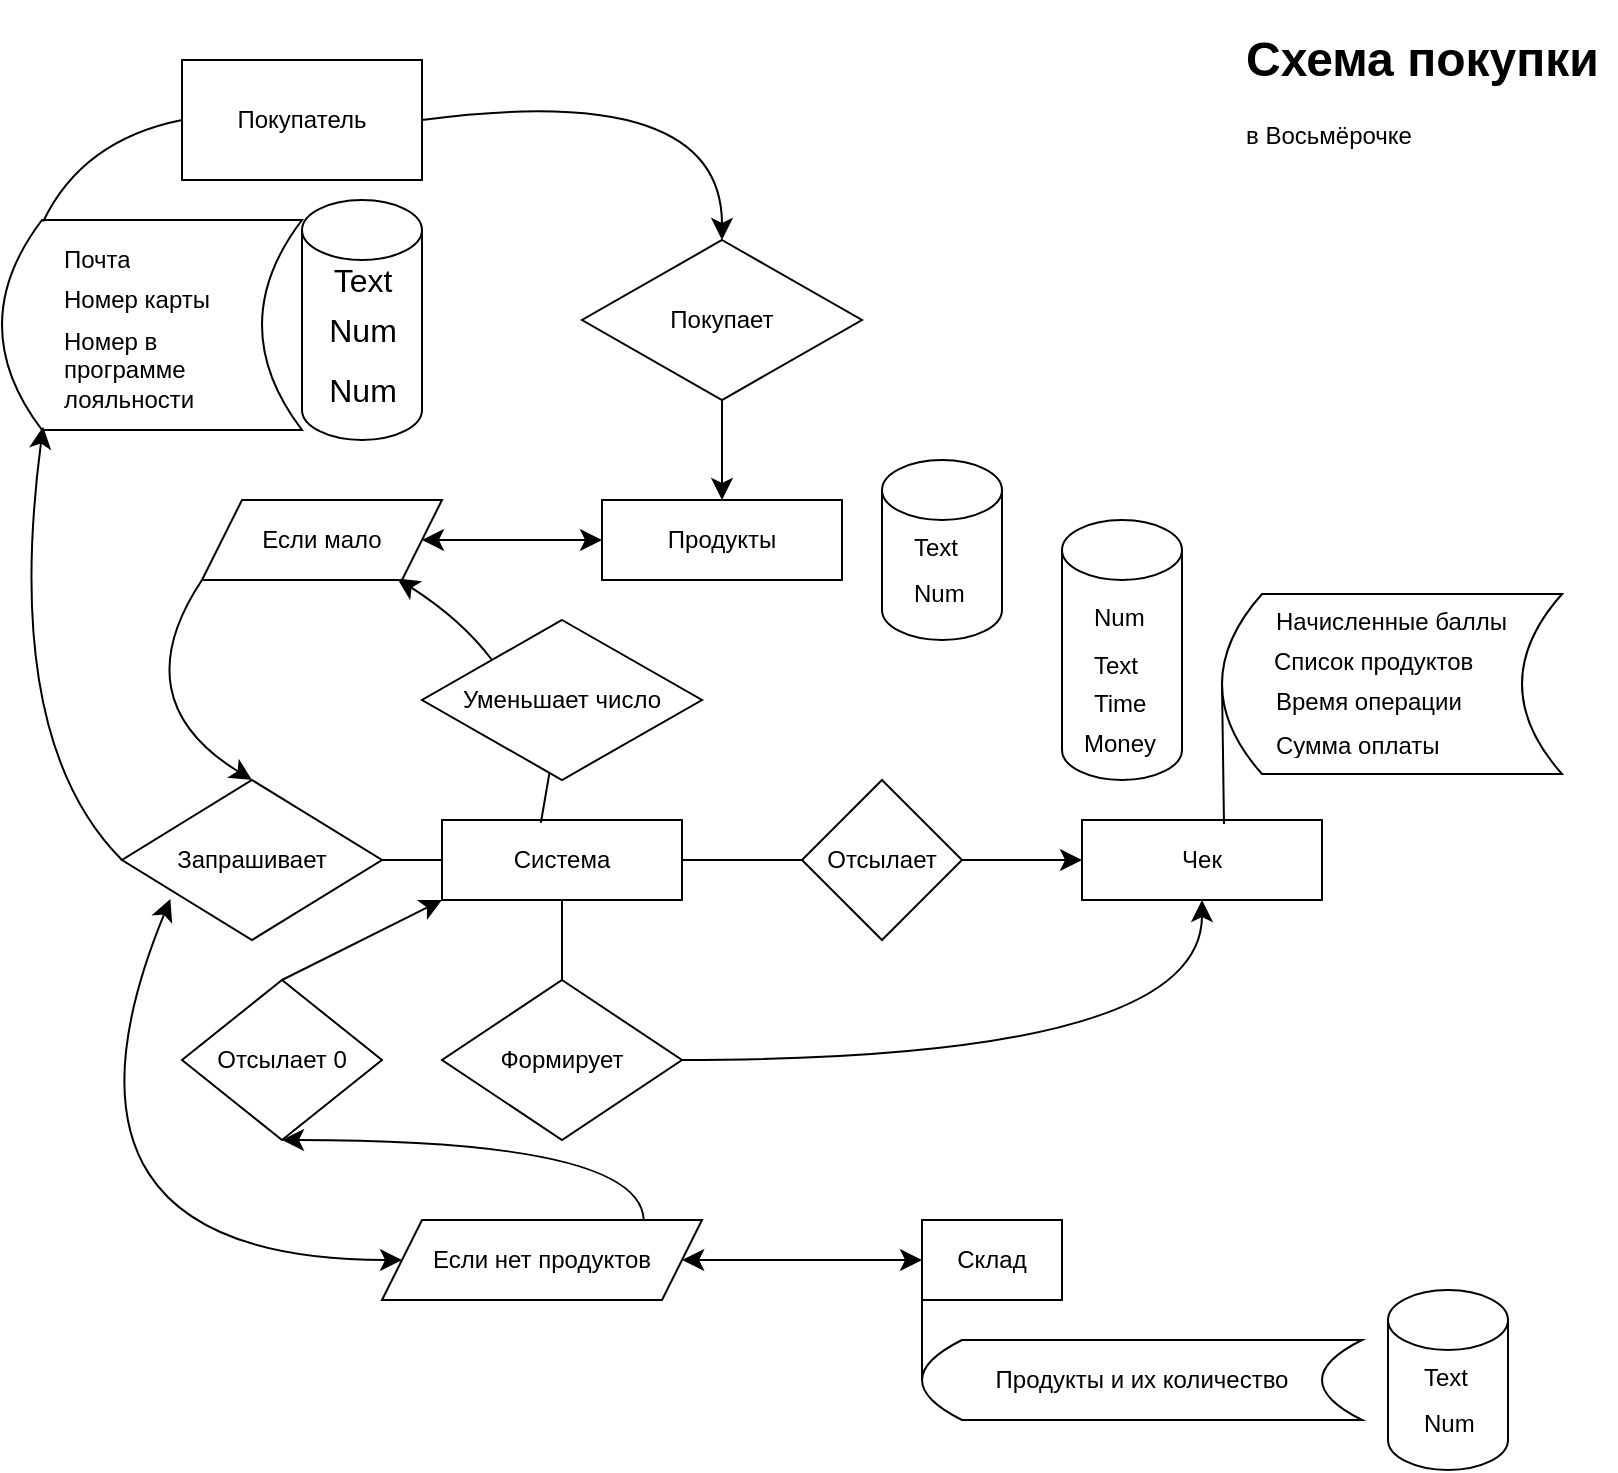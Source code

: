 <mxfile version="24.0.0" type="github">
  <diagram id="C5RBs43oDa-KdzZeNtuy" name="Page-1">
    <mxGraphModel dx="827" dy="849" grid="1" gridSize="10" guides="1" tooltips="1" connect="1" arrows="1" fold="1" page="1" pageScale="1" pageWidth="827" pageHeight="1169" math="0" shadow="0">
      <root>
        <mxCell id="WIyWlLk6GJQsqaUBKTNV-0" />
        <mxCell id="WIyWlLk6GJQsqaUBKTNV-1" parent="WIyWlLk6GJQsqaUBKTNV-0" />
        <mxCell id="I_9hdYCKWF7VWZXxGhOi-0" value="Продукты" style="rounded=0;whiteSpace=wrap;html=1;" vertex="1" parent="WIyWlLk6GJQsqaUBKTNV-1">
          <mxGeometry x="320" y="280" width="120" height="40" as="geometry" />
        </mxCell>
        <mxCell id="I_9hdYCKWF7VWZXxGhOi-1" value="Покупает" style="rhombus;whiteSpace=wrap;html=1;" vertex="1" parent="WIyWlLk6GJQsqaUBKTNV-1">
          <mxGeometry x="310" y="150" width="140" height="80" as="geometry" />
        </mxCell>
        <mxCell id="I_9hdYCKWF7VWZXxGhOi-2" value="" style="endArrow=classic;html=1;rounded=0;fontSize=12;startSize=8;endSize=8;curved=1;" edge="1" parent="WIyWlLk6GJQsqaUBKTNV-1" source="I_9hdYCKWF7VWZXxGhOi-1" target="I_9hdYCKWF7VWZXxGhOi-0">
          <mxGeometry width="50" height="50" relative="1" as="geometry">
            <mxPoint x="410" y="460" as="sourcePoint" />
            <mxPoint x="460" y="410" as="targetPoint" />
          </mxGeometry>
        </mxCell>
        <mxCell id="I_9hdYCKWF7VWZXxGhOi-4" value="Покупатель" style="rounded=0;whiteSpace=wrap;html=1;" vertex="1" parent="WIyWlLk6GJQsqaUBKTNV-1">
          <mxGeometry x="110" y="60" width="120" height="60" as="geometry" />
        </mxCell>
        <mxCell id="I_9hdYCKWF7VWZXxGhOi-6" value="" style="endArrow=classic;html=1;rounded=0;fontSize=12;startSize=8;endSize=8;curved=1;exitX=1;exitY=0.5;exitDx=0;exitDy=0;" edge="1" parent="WIyWlLk6GJQsqaUBKTNV-1" source="I_9hdYCKWF7VWZXxGhOi-4" target="I_9hdYCKWF7VWZXxGhOi-1">
          <mxGeometry width="50" height="50" relative="1" as="geometry">
            <mxPoint x="310" y="35" as="sourcePoint" />
            <mxPoint x="410" y="35" as="targetPoint" />
            <Array as="points">
              <mxPoint x="380" y="70" />
            </Array>
          </mxGeometry>
        </mxCell>
        <mxCell id="I_9hdYCKWF7VWZXxGhOi-7" value="Система" style="rounded=0;whiteSpace=wrap;html=1;" vertex="1" parent="WIyWlLk6GJQsqaUBKTNV-1">
          <mxGeometry x="240" y="440" width="120" height="40" as="geometry" />
        </mxCell>
        <mxCell id="I_9hdYCKWF7VWZXxGhOi-8" value="Отсылает" style="rhombus;whiteSpace=wrap;html=1;" vertex="1" parent="WIyWlLk6GJQsqaUBKTNV-1">
          <mxGeometry x="420" y="420" width="80" height="80" as="geometry" />
        </mxCell>
        <mxCell id="I_9hdYCKWF7VWZXxGhOi-10" value="" style="endArrow=none;html=1;rounded=0;fontSize=12;startSize=8;endSize=8;curved=1;entryX=0;entryY=0.5;entryDx=0;entryDy=0;" edge="1" parent="WIyWlLk6GJQsqaUBKTNV-1" source="I_9hdYCKWF7VWZXxGhOi-7" target="I_9hdYCKWF7VWZXxGhOi-8">
          <mxGeometry width="50" height="50" relative="1" as="geometry">
            <mxPoint x="370" y="510" as="sourcePoint" />
            <mxPoint x="420" y="460" as="targetPoint" />
          </mxGeometry>
        </mxCell>
        <mxCell id="I_9hdYCKWF7VWZXxGhOi-11" value="Чек" style="rounded=0;whiteSpace=wrap;html=1;" vertex="1" parent="WIyWlLk6GJQsqaUBKTNV-1">
          <mxGeometry x="560" y="440" width="120" height="40" as="geometry" />
        </mxCell>
        <mxCell id="I_9hdYCKWF7VWZXxGhOi-13" value="Формирует" style="rhombus;whiteSpace=wrap;html=1;" vertex="1" parent="WIyWlLk6GJQsqaUBKTNV-1">
          <mxGeometry x="240" y="520" width="120" height="80" as="geometry" />
        </mxCell>
        <mxCell id="I_9hdYCKWF7VWZXxGhOi-14" value="" style="endArrow=none;html=1;rounded=0;fontSize=12;startSize=8;endSize=8;curved=1;exitX=0.5;exitY=0;exitDx=0;exitDy=0;" edge="1" parent="WIyWlLk6GJQsqaUBKTNV-1" source="I_9hdYCKWF7VWZXxGhOi-13" target="I_9hdYCKWF7VWZXxGhOi-7">
          <mxGeometry width="50" height="50" relative="1" as="geometry">
            <mxPoint x="430" y="510" as="sourcePoint" />
            <mxPoint x="480" y="460" as="targetPoint" />
          </mxGeometry>
        </mxCell>
        <mxCell id="I_9hdYCKWF7VWZXxGhOi-15" value="&lt;h1&gt;Схема покупки&lt;/h1&gt;&lt;div&gt;в Восьмёрочке&lt;/div&gt;" style="text;html=1;spacing=5;spacingTop=-20;whiteSpace=wrap;overflow=hidden;rounded=0;" vertex="1" parent="WIyWlLk6GJQsqaUBKTNV-1">
          <mxGeometry x="637" y="40" width="190" height="120" as="geometry" />
        </mxCell>
        <mxCell id="I_9hdYCKWF7VWZXxGhOi-16" value="" style="endArrow=classic;html=1;rounded=0;fontSize=12;startSize=8;endSize=8;curved=1;entryX=0;entryY=0.5;entryDx=0;entryDy=0;" edge="1" parent="WIyWlLk6GJQsqaUBKTNV-1" source="I_9hdYCKWF7VWZXxGhOi-8" target="I_9hdYCKWF7VWZXxGhOi-11">
          <mxGeometry width="50" height="50" relative="1" as="geometry">
            <mxPoint x="520" y="420" as="sourcePoint" />
            <mxPoint x="570" y="370" as="targetPoint" />
          </mxGeometry>
        </mxCell>
        <mxCell id="I_9hdYCKWF7VWZXxGhOi-17" value="Запрашивает" style="rhombus;whiteSpace=wrap;html=1;" vertex="1" parent="WIyWlLk6GJQsqaUBKTNV-1">
          <mxGeometry x="80" y="420" width="130" height="80" as="geometry" />
        </mxCell>
        <mxCell id="I_9hdYCKWF7VWZXxGhOi-18" value="" style="endArrow=none;html=1;rounded=0;fontSize=12;startSize=8;endSize=8;curved=1;entryX=0;entryY=0.5;entryDx=0;entryDy=0;" edge="1" parent="WIyWlLk6GJQsqaUBKTNV-1" source="I_9hdYCKWF7VWZXxGhOi-17" target="I_9hdYCKWF7VWZXxGhOi-7">
          <mxGeometry width="50" height="50" relative="1" as="geometry">
            <mxPoint x="210" y="510" as="sourcePoint" />
            <mxPoint x="250" y="460" as="targetPoint" />
          </mxGeometry>
        </mxCell>
        <mxCell id="I_9hdYCKWF7VWZXxGhOi-31" value="" style="shape=dataStorage;whiteSpace=wrap;html=1;fixedSize=1;" vertex="1" parent="WIyWlLk6GJQsqaUBKTNV-1">
          <mxGeometry x="20" y="140" width="150" height="105" as="geometry" />
        </mxCell>
        <mxCell id="I_9hdYCKWF7VWZXxGhOi-36" value="Почта" style="text;strokeColor=none;fillColor=none;align=left;verticalAlign=middle;spacingLeft=4;spacingRight=4;overflow=hidden;points=[[0,0.5],[1,0.5]];portConstraint=eastwest;rotatable=0;whiteSpace=wrap;html=1;" vertex="1" parent="WIyWlLk6GJQsqaUBKTNV-1">
          <mxGeometry x="45" y="150" width="80" height="15" as="geometry" />
        </mxCell>
        <mxCell id="I_9hdYCKWF7VWZXxGhOi-37" value="Номер карты" style="text;strokeColor=none;fillColor=none;align=left;verticalAlign=middle;spacingLeft=4;spacingRight=4;overflow=hidden;points=[[0,0.5],[1,0.5]];portConstraint=eastwest;rotatable=0;whiteSpace=wrap;html=1;" vertex="1" parent="WIyWlLk6GJQsqaUBKTNV-1">
          <mxGeometry x="45" y="170" width="100" height="20" as="geometry" />
        </mxCell>
        <mxCell id="I_9hdYCKWF7VWZXxGhOi-38" value="Номер в программе лояльности" style="text;strokeColor=none;fillColor=none;align=left;verticalAlign=middle;spacingLeft=4;spacingRight=4;overflow=hidden;points=[[0,0.5],[1,0.5]];portConstraint=eastwest;rotatable=0;whiteSpace=wrap;html=1;" vertex="1" parent="WIyWlLk6GJQsqaUBKTNV-1">
          <mxGeometry x="45" y="190" width="100" height="50" as="geometry" />
        </mxCell>
        <mxCell id="I_9hdYCKWF7VWZXxGhOi-39" value="" style="endArrow=none;html=1;rounded=0;fontSize=12;startSize=8;endSize=8;curved=1;entryX=0;entryY=0.5;entryDx=0;entryDy=0;exitX=0.137;exitY=0.008;exitDx=0;exitDy=0;exitPerimeter=0;" edge="1" parent="WIyWlLk6GJQsqaUBKTNV-1" source="I_9hdYCKWF7VWZXxGhOi-31" target="I_9hdYCKWF7VWZXxGhOi-4">
          <mxGeometry width="50" height="50" relative="1" as="geometry">
            <mxPoint x="40" y="130" as="sourcePoint" />
            <mxPoint x="90" y="120" as="targetPoint" />
            <Array as="points">
              <mxPoint x="60" y="100" />
            </Array>
          </mxGeometry>
        </mxCell>
        <mxCell id="I_9hdYCKWF7VWZXxGhOi-41" value="" style="endArrow=classic;html=1;rounded=0;fontSize=12;startSize=8;endSize=8;curved=1;exitX=1;exitY=0.5;exitDx=0;exitDy=0;entryX=0.5;entryY=1;entryDx=0;entryDy=0;" edge="1" parent="WIyWlLk6GJQsqaUBKTNV-1" source="I_9hdYCKWF7VWZXxGhOi-13" target="I_9hdYCKWF7VWZXxGhOi-11">
          <mxGeometry width="50" height="50" relative="1" as="geometry">
            <mxPoint x="430" y="600" as="sourcePoint" />
            <mxPoint x="480" y="550" as="targetPoint" />
            <Array as="points">
              <mxPoint x="620" y="560" />
            </Array>
          </mxGeometry>
        </mxCell>
        <mxCell id="I_9hdYCKWF7VWZXxGhOi-42" value="Уменьшает число" style="rhombus;whiteSpace=wrap;html=1;" vertex="1" parent="WIyWlLk6GJQsqaUBKTNV-1">
          <mxGeometry x="230" y="340" width="140" height="80" as="geometry" />
        </mxCell>
        <mxCell id="I_9hdYCKWF7VWZXxGhOi-43" value="" style="endArrow=none;html=1;rounded=0;fontSize=12;startSize=8;endSize=8;curved=1;exitX=0.412;exitY=0.034;exitDx=0;exitDy=0;exitPerimeter=0;" edge="1" parent="WIyWlLk6GJQsqaUBKTNV-1" source="I_9hdYCKWF7VWZXxGhOi-7" target="I_9hdYCKWF7VWZXxGhOi-42">
          <mxGeometry width="50" height="50" relative="1" as="geometry">
            <mxPoint x="290" y="450" as="sourcePoint" />
            <mxPoint x="340" y="400" as="targetPoint" />
          </mxGeometry>
        </mxCell>
        <mxCell id="I_9hdYCKWF7VWZXxGhOi-44" value="" style="endArrow=classic;html=1;rounded=0;fontSize=12;startSize=8;endSize=8;curved=1;exitX=0;exitY=0;exitDx=0;exitDy=0;entryX=0.814;entryY=0.983;entryDx=0;entryDy=0;entryPerimeter=0;" edge="1" parent="WIyWlLk6GJQsqaUBKTNV-1" source="I_9hdYCKWF7VWZXxGhOi-42" target="I_9hdYCKWF7VWZXxGhOi-45">
          <mxGeometry width="50" height="50" relative="1" as="geometry">
            <mxPoint x="290" y="340" as="sourcePoint" />
            <mxPoint x="230" y="310" as="targetPoint" />
            <Array as="points">
              <mxPoint x="250" y="340" />
            </Array>
          </mxGeometry>
        </mxCell>
        <mxCell id="I_9hdYCKWF7VWZXxGhOi-45" value="Если мало" style="shape=parallelogram;perimeter=parallelogramPerimeter;whiteSpace=wrap;html=1;fixedSize=1;" vertex="1" parent="WIyWlLk6GJQsqaUBKTNV-1">
          <mxGeometry x="120" y="280" width="120" height="40" as="geometry" />
        </mxCell>
        <mxCell id="I_9hdYCKWF7VWZXxGhOi-48" value="Склад" style="rounded=0;whiteSpace=wrap;html=1;" vertex="1" parent="WIyWlLk6GJQsqaUBKTNV-1">
          <mxGeometry x="480" y="640" width="70" height="40" as="geometry" />
        </mxCell>
        <mxCell id="I_9hdYCKWF7VWZXxGhOi-49" value="" style="endArrow=classic;startArrow=classic;html=1;rounded=0;fontSize=12;startSize=8;endSize=8;curved=1;exitX=0.186;exitY=0.744;exitDx=0;exitDy=0;entryX=0;entryY=0.5;entryDx=0;entryDy=0;exitPerimeter=0;" edge="1" parent="WIyWlLk6GJQsqaUBKTNV-1" source="I_9hdYCKWF7VWZXxGhOi-17" target="I_9hdYCKWF7VWZXxGhOi-65">
          <mxGeometry width="50" height="50" relative="1" as="geometry">
            <mxPoint x="320" y="740" as="sourcePoint" />
            <mxPoint x="360" y="660" as="targetPoint" />
            <Array as="points">
              <mxPoint x="30" y="660" />
            </Array>
          </mxGeometry>
        </mxCell>
        <mxCell id="I_9hdYCKWF7VWZXxGhOi-52" value="" style="endArrow=classic;startArrow=classic;html=1;rounded=0;fontSize=12;startSize=8;endSize=8;curved=1;exitX=1;exitY=0.5;exitDx=0;exitDy=0;entryX=0;entryY=0.5;entryDx=0;entryDy=0;" edge="1" parent="WIyWlLk6GJQsqaUBKTNV-1" source="I_9hdYCKWF7VWZXxGhOi-45" target="I_9hdYCKWF7VWZXxGhOi-0">
          <mxGeometry width="50" height="50" relative="1" as="geometry">
            <mxPoint x="270" y="310" as="sourcePoint" />
            <mxPoint x="320" y="260" as="targetPoint" />
          </mxGeometry>
        </mxCell>
        <mxCell id="I_9hdYCKWF7VWZXxGhOi-53" value="" style="endArrow=classic;html=1;rounded=0;fontSize=12;startSize=8;endSize=8;curved=1;exitX=0;exitY=1;exitDx=0;exitDy=0;entryX=0.5;entryY=0;entryDx=0;entryDy=0;" edge="1" parent="WIyWlLk6GJQsqaUBKTNV-1" source="I_9hdYCKWF7VWZXxGhOi-45" target="I_9hdYCKWF7VWZXxGhOi-17">
          <mxGeometry width="50" height="50" relative="1" as="geometry">
            <mxPoint x="70" y="380" as="sourcePoint" />
            <mxPoint x="97.92" y="340" as="targetPoint" />
            <Array as="points">
              <mxPoint x="80" y="380" />
            </Array>
          </mxGeometry>
        </mxCell>
        <mxCell id="I_9hdYCKWF7VWZXxGhOi-55" value="" style="shape=dataStorage;whiteSpace=wrap;html=1;fixedSize=1;" vertex="1" parent="WIyWlLk6GJQsqaUBKTNV-1">
          <mxGeometry x="630" y="327" width="170" height="90" as="geometry" />
        </mxCell>
        <mxCell id="I_9hdYCKWF7VWZXxGhOi-56" value="Список продуктов" style="text;strokeColor=none;fillColor=none;align=left;verticalAlign=middle;spacingLeft=4;spacingRight=4;overflow=hidden;points=[[0,0.5],[1,0.5]];portConstraint=eastwest;rotatable=0;whiteSpace=wrap;html=1;" vertex="1" parent="WIyWlLk6GJQsqaUBKTNV-1">
          <mxGeometry x="650" y="351" width="123" height="20" as="geometry" />
        </mxCell>
        <mxCell id="I_9hdYCKWF7VWZXxGhOi-57" value="Время операции" style="text;strokeColor=none;fillColor=none;align=left;verticalAlign=middle;spacingLeft=4;spacingRight=4;overflow=hidden;points=[[0,0.5],[1,0.5]];portConstraint=eastwest;rotatable=0;whiteSpace=wrap;html=1;" vertex="1" parent="WIyWlLk6GJQsqaUBKTNV-1">
          <mxGeometry x="651" y="371" width="113" height="20" as="geometry" />
        </mxCell>
        <mxCell id="I_9hdYCKWF7VWZXxGhOi-58" value="Сумма оплаты" style="text;strokeColor=none;fillColor=none;align=left;verticalAlign=middle;spacingLeft=4;spacingRight=4;overflow=hidden;points=[[0,0.5],[1,0.5]];portConstraint=eastwest;rotatable=0;whiteSpace=wrap;html=1;" vertex="1" parent="WIyWlLk6GJQsqaUBKTNV-1">
          <mxGeometry x="651" y="393" width="103" height="17" as="geometry" />
        </mxCell>
        <mxCell id="I_9hdYCKWF7VWZXxGhOi-59" value="" style="endArrow=none;html=1;rounded=0;fontSize=12;startSize=8;endSize=8;curved=1;entryX=0;entryY=0.5;entryDx=0;entryDy=0;" edge="1" parent="WIyWlLk6GJQsqaUBKTNV-1" target="I_9hdYCKWF7VWZXxGhOi-55">
          <mxGeometry width="50" height="50" relative="1" as="geometry">
            <mxPoint x="631" y="442" as="sourcePoint" />
            <mxPoint x="637" y="370" as="targetPoint" />
          </mxGeometry>
        </mxCell>
        <mxCell id="I_9hdYCKWF7VWZXxGhOi-60" value="" style="endArrow=classic;html=1;rounded=0;fontSize=12;startSize=8;endSize=8;curved=1;exitX=0;exitY=0.5;exitDx=0;exitDy=0;entryX=0.137;entryY=0.984;entryDx=0;entryDy=0;entryPerimeter=0;" edge="1" parent="WIyWlLk6GJQsqaUBKTNV-1" source="I_9hdYCKWF7VWZXxGhOi-17" target="I_9hdYCKWF7VWZXxGhOi-31">
          <mxGeometry width="50" height="50" relative="1" as="geometry">
            <mxPoint x="30" y="440" as="sourcePoint" />
            <mxPoint x="80" y="390" as="targetPoint" />
            <Array as="points">
              <mxPoint x="20" y="400" />
            </Array>
          </mxGeometry>
        </mxCell>
        <mxCell id="I_9hdYCKWF7VWZXxGhOi-62" value="Начисленные баллы" style="text;strokeColor=none;fillColor=none;align=left;verticalAlign=middle;spacingLeft=4;spacingRight=4;overflow=hidden;points=[[0,0.5],[1,0.5]];portConstraint=eastwest;rotatable=0;whiteSpace=wrap;html=1;" vertex="1" parent="WIyWlLk6GJQsqaUBKTNV-1">
          <mxGeometry x="651" y="331" width="129" height="16" as="geometry" />
        </mxCell>
        <mxCell id="I_9hdYCKWF7VWZXxGhOi-63" value="Продукты и их количество" style="shape=dataStorage;whiteSpace=wrap;html=1;fixedSize=1;" vertex="1" parent="WIyWlLk6GJQsqaUBKTNV-1">
          <mxGeometry x="480" y="700" width="220" height="40" as="geometry" />
        </mxCell>
        <mxCell id="I_9hdYCKWF7VWZXxGhOi-64" value="" style="endArrow=none;html=1;rounded=0;fontSize=12;startSize=8;endSize=8;curved=1;exitX=0;exitY=0.5;exitDx=0;exitDy=0;entryX=0;entryY=1;entryDx=0;entryDy=0;" edge="1" parent="WIyWlLk6GJQsqaUBKTNV-1" source="I_9hdYCKWF7VWZXxGhOi-63" target="I_9hdYCKWF7VWZXxGhOi-48">
          <mxGeometry width="50" height="50" relative="1" as="geometry">
            <mxPoint x="450" y="780" as="sourcePoint" />
            <mxPoint x="500" y="730" as="targetPoint" />
          </mxGeometry>
        </mxCell>
        <mxCell id="I_9hdYCKWF7VWZXxGhOi-65" value="Если нет продуктов" style="shape=parallelogram;perimeter=parallelogramPerimeter;whiteSpace=wrap;html=1;fixedSize=1;" vertex="1" parent="WIyWlLk6GJQsqaUBKTNV-1">
          <mxGeometry x="210" y="640" width="160" height="40" as="geometry" />
        </mxCell>
        <mxCell id="I_9hdYCKWF7VWZXxGhOi-66" value="Отсылает 0" style="rhombus;whiteSpace=wrap;html=1;" vertex="1" parent="WIyWlLk6GJQsqaUBKTNV-1">
          <mxGeometry x="110" y="520" width="100" height="80" as="geometry" />
        </mxCell>
        <mxCell id="I_9hdYCKWF7VWZXxGhOi-69" value="" style="endArrow=classic;html=1;rounded=0;fontSize=12;startSize=8;endSize=8;curved=1;exitX=0.818;exitY=0.008;exitDx=0;exitDy=0;exitPerimeter=0;entryX=0.5;entryY=1;entryDx=0;entryDy=0;" edge="1" parent="WIyWlLk6GJQsqaUBKTNV-1" source="I_9hdYCKWF7VWZXxGhOi-65" target="I_9hdYCKWF7VWZXxGhOi-66">
          <mxGeometry width="50" height="50" relative="1" as="geometry">
            <mxPoint x="200" y="830" as="sourcePoint" />
            <mxPoint x="250" y="780" as="targetPoint" />
            <Array as="points">
              <mxPoint x="340" y="600" />
            </Array>
          </mxGeometry>
        </mxCell>
        <mxCell id="I_9hdYCKWF7VWZXxGhOi-70" value="" style="endArrow=classic;startArrow=classic;html=1;rounded=0;fontSize=12;startSize=8;endSize=8;curved=1;exitX=0.938;exitY=0.5;exitDx=0;exitDy=0;entryX=0;entryY=0.5;entryDx=0;entryDy=0;exitPerimeter=0;" edge="1" parent="WIyWlLk6GJQsqaUBKTNV-1" source="I_9hdYCKWF7VWZXxGhOi-65" target="I_9hdYCKWF7VWZXxGhOi-48">
          <mxGeometry width="50" height="50" relative="1" as="geometry">
            <mxPoint x="400" y="690" as="sourcePoint" />
            <mxPoint x="450" y="640" as="targetPoint" />
          </mxGeometry>
        </mxCell>
        <mxCell id="I_9hdYCKWF7VWZXxGhOi-71" value="" style="endArrow=classic;html=1;rounded=0;fontSize=12;startSize=8;endSize=8;curved=1;entryX=0;entryY=1;entryDx=0;entryDy=0;exitX=0.5;exitY=0;exitDx=0;exitDy=0;" edge="1" parent="WIyWlLk6GJQsqaUBKTNV-1" source="I_9hdYCKWF7VWZXxGhOi-66" target="I_9hdYCKWF7VWZXxGhOi-7">
          <mxGeometry width="50" height="50" relative="1" as="geometry">
            <mxPoint x="181" y="531" as="sourcePoint" />
            <mxPoint x="250" y="500" as="targetPoint" />
          </mxGeometry>
        </mxCell>
        <mxCell id="I_9hdYCKWF7VWZXxGhOi-79" value="" style="shape=cylinder3;whiteSpace=wrap;html=1;boundedLbl=1;backgroundOutline=1;size=15;" vertex="1" parent="WIyWlLk6GJQsqaUBKTNV-1">
          <mxGeometry x="460" y="260" width="60" height="90" as="geometry" />
        </mxCell>
        <mxCell id="I_9hdYCKWF7VWZXxGhOi-84" value="Text" style="text;strokeColor=none;fillColor=none;align=left;verticalAlign=middle;spacingLeft=4;spacingRight=4;overflow=hidden;points=[[0,0.5],[1,0.5]];portConstraint=eastwest;rotatable=0;whiteSpace=wrap;html=1;" vertex="1" parent="WIyWlLk6GJQsqaUBKTNV-1">
          <mxGeometry x="470" y="294" width="40" height="16" as="geometry" />
        </mxCell>
        <mxCell id="I_9hdYCKWF7VWZXxGhOi-85" value="Num" style="text;strokeColor=none;fillColor=none;align=left;verticalAlign=middle;spacingLeft=4;spacingRight=4;overflow=hidden;points=[[0,0.5],[1,0.5]];portConstraint=eastwest;rotatable=0;whiteSpace=wrap;html=1;" vertex="1" parent="WIyWlLk6GJQsqaUBKTNV-1">
          <mxGeometry x="470" y="314" width="40" height="26" as="geometry" />
        </mxCell>
        <mxCell id="I_9hdYCKWF7VWZXxGhOi-89" value="" style="shape=cylinder3;whiteSpace=wrap;html=1;boundedLbl=1;backgroundOutline=1;size=15;" vertex="1" parent="WIyWlLk6GJQsqaUBKTNV-1">
          <mxGeometry x="713" y="675" width="60" height="90" as="geometry" />
        </mxCell>
        <mxCell id="I_9hdYCKWF7VWZXxGhOi-90" value="Text" style="text;strokeColor=none;fillColor=none;align=left;verticalAlign=middle;spacingLeft=4;spacingRight=4;overflow=hidden;points=[[0,0.5],[1,0.5]];portConstraint=eastwest;rotatable=0;whiteSpace=wrap;html=1;" vertex="1" parent="WIyWlLk6GJQsqaUBKTNV-1">
          <mxGeometry x="724.5" y="709" width="37" height="16" as="geometry" />
        </mxCell>
        <mxCell id="I_9hdYCKWF7VWZXxGhOi-91" value="Num" style="text;strokeColor=none;fillColor=none;align=left;verticalAlign=middle;spacingLeft=4;spacingRight=4;overflow=hidden;points=[[0,0.5],[1,0.5]];portConstraint=eastwest;rotatable=0;whiteSpace=wrap;html=1;" vertex="1" parent="WIyWlLk6GJQsqaUBKTNV-1">
          <mxGeometry x="724.5" y="729" width="37" height="26" as="geometry" />
        </mxCell>
        <mxCell id="I_9hdYCKWF7VWZXxGhOi-92" value="" style="shape=cylinder3;whiteSpace=wrap;html=1;boundedLbl=1;backgroundOutline=1;size=15;" vertex="1" parent="WIyWlLk6GJQsqaUBKTNV-1">
          <mxGeometry x="550" y="290" width="60" height="130" as="geometry" />
        </mxCell>
        <mxCell id="I_9hdYCKWF7VWZXxGhOi-93" value="Text" style="text;strokeColor=none;fillColor=none;align=left;verticalAlign=middle;spacingLeft=4;spacingRight=4;overflow=hidden;points=[[0,0.5],[1,0.5]];portConstraint=eastwest;rotatable=0;whiteSpace=wrap;html=1;" vertex="1" parent="WIyWlLk6GJQsqaUBKTNV-1">
          <mxGeometry x="560" y="353" width="40" height="16" as="geometry" />
        </mxCell>
        <mxCell id="I_9hdYCKWF7VWZXxGhOi-94" value="Money" style="text;strokeColor=none;fillColor=none;align=left;verticalAlign=middle;spacingLeft=4;spacingRight=4;overflow=hidden;points=[[0,0.5],[1,0.5]];portConstraint=eastwest;rotatable=0;whiteSpace=wrap;html=1;" vertex="1" parent="WIyWlLk6GJQsqaUBKTNV-1">
          <mxGeometry x="555" y="389.75" width="50" height="23.5" as="geometry" />
        </mxCell>
        <mxCell id="I_9hdYCKWF7VWZXxGhOi-95" value="Time" style="text;strokeColor=none;fillColor=none;align=left;verticalAlign=middle;spacingLeft=4;spacingRight=4;overflow=hidden;points=[[0,0.5],[1,0.5]];portConstraint=eastwest;rotatable=0;whiteSpace=wrap;html=1;" vertex="1" parent="WIyWlLk6GJQsqaUBKTNV-1">
          <mxGeometry x="560" y="372" width="40" height="18" as="geometry" />
        </mxCell>
        <mxCell id="I_9hdYCKWF7VWZXxGhOi-96" value="Num" style="text;strokeColor=none;fillColor=none;align=left;verticalAlign=middle;spacingLeft=4;spacingRight=4;overflow=hidden;points=[[0,0.5],[1,0.5]];portConstraint=eastwest;rotatable=0;whiteSpace=wrap;html=1;" vertex="1" parent="WIyWlLk6GJQsqaUBKTNV-1">
          <mxGeometry x="560" y="329.5" width="40" height="19" as="geometry" />
        </mxCell>
        <mxCell id="I_9hdYCKWF7VWZXxGhOi-97" value="" style="shape=cylinder3;whiteSpace=wrap;html=1;boundedLbl=1;backgroundOutline=1;size=15;" vertex="1" parent="WIyWlLk6GJQsqaUBKTNV-1">
          <mxGeometry x="170" y="130" width="60" height="120" as="geometry" />
        </mxCell>
        <mxCell id="I_9hdYCKWF7VWZXxGhOi-73" value="Num" style="text;html=1;align=center;verticalAlign=middle;whiteSpace=wrap;rounded=0;fontSize=16;fontFamily=Helvetica;fontColor=default;" vertex="1" parent="WIyWlLk6GJQsqaUBKTNV-1">
          <mxGeometry x="187.5" y="190" width="25" height="10" as="geometry" />
        </mxCell>
        <mxCell id="I_9hdYCKWF7VWZXxGhOi-72" value="Text" style="text;html=1;align=center;verticalAlign=middle;whiteSpace=wrap;rounded=0;fontSize=16;fontFamily=Helvetica;fontColor=default;" vertex="1" parent="WIyWlLk6GJQsqaUBKTNV-1">
          <mxGeometry x="187.5" y="165" width="25" height="10" as="geometry" />
        </mxCell>
        <mxCell id="I_9hdYCKWF7VWZXxGhOi-77" value="Num" style="text;html=1;align=center;verticalAlign=middle;whiteSpace=wrap;rounded=0;fontSize=16;fontFamily=Helvetica;fontColor=default;" vertex="1" parent="WIyWlLk6GJQsqaUBKTNV-1">
          <mxGeometry x="187.5" y="220" width="25" height="10" as="geometry" />
        </mxCell>
      </root>
    </mxGraphModel>
  </diagram>
</mxfile>
